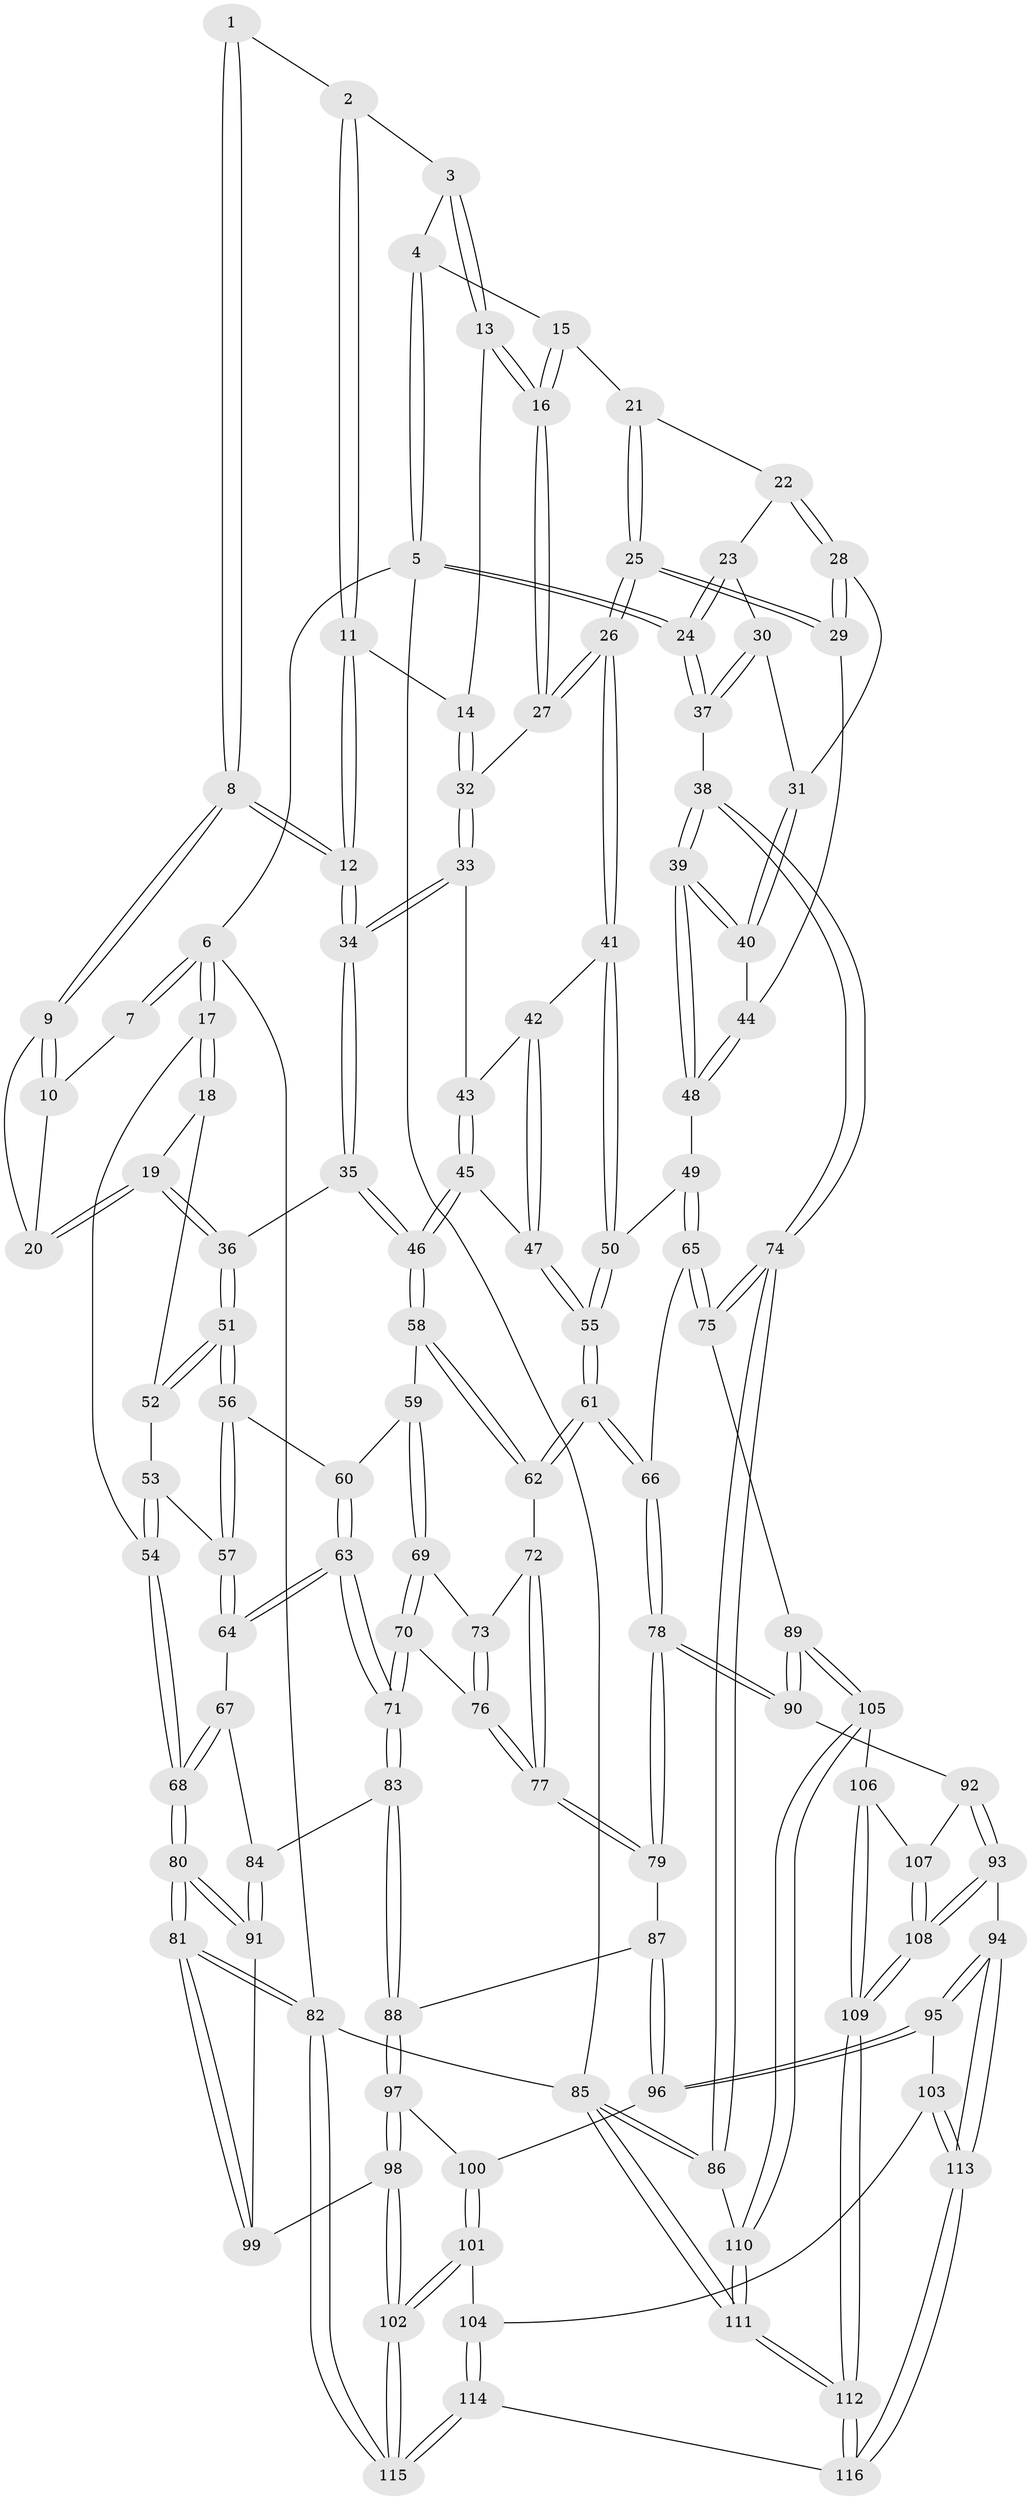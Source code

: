 // Generated by graph-tools (version 1.1) at 2025/27/03/15/25 16:27:57]
// undirected, 116 vertices, 287 edges
graph export_dot {
graph [start="1"]
  node [color=gray90,style=filled];
  1 [pos="+0.3912470998567004+0"];
  2 [pos="+0.5294190867444423+0"];
  3 [pos="+0.6619164208105662+0"];
  4 [pos="+0.6856554479238017+0"];
  5 [pos="+1+0"];
  6 [pos="+0+0"];
  7 [pos="+0.22005224302588247+0"];
  8 [pos="+0.3940584208001081+0.14233967942500958"];
  9 [pos="+0.35214260897233207+0.11941560032418908"];
  10 [pos="+0.2169630944287369+0"];
  11 [pos="+0.510632206485811+0.10976807817391304"];
  12 [pos="+0.39652234554649535+0.1484324079851971"];
  13 [pos="+0.6163480591525395+0.05967629171364605"];
  14 [pos="+0.5496821087815236+0.11336325401373984"];
  15 [pos="+0.7694842678377958+0.046558043508555864"];
  16 [pos="+0.7091252145627304+0.14304126486900773"];
  17 [pos="+0+0.05432332000763545"];
  18 [pos="+0+0.1234340243838761"];
  19 [pos="+0.14657395018199904+0.1393723699434055"];
  20 [pos="+0.21100725148607447+0.049198438750161555"];
  21 [pos="+0.8191534615185565+0.0692669454231424"];
  22 [pos="+0.8522196842265126+0.07571865604794979"];
  23 [pos="+1+0.010979093127544656"];
  24 [pos="+1+0"];
  25 [pos="+0.7835493122962152+0.25057464013175984"];
  26 [pos="+0.7630816018551068+0.25316378792071037"];
  27 [pos="+0.7101790947179087+0.17254358496895772"];
  28 [pos="+0.8626502340481376+0.1979834736469941"];
  29 [pos="+0.7855101752158979+0.2505526661872602"];
  30 [pos="+0.9387964817671346+0.15868651693586996"];
  31 [pos="+0.892164027715087+0.19391465754640802"];
  32 [pos="+0.5944261652104511+0.18409908820193716"];
  33 [pos="+0.565483799701437+0.25219857458766337"];
  34 [pos="+0.376716289157636+0.23634769751858717"];
  35 [pos="+0.3729092711929791+0.2418643802628766"];
  36 [pos="+0.263982359356574+0.28117497708572753"];
  37 [pos="+1+0.38825212248317786"];
  38 [pos="+1+0.4154658792487173"];
  39 [pos="+1+0.410539109019828"];
  40 [pos="+0.9590208004187596+0.2621338468855061"];
  41 [pos="+0.7338648695092107+0.29316557484295186"];
  42 [pos="+0.5967935468546369+0.2830108249232988"];
  43 [pos="+0.5845033872321864+0.27819983725258596"];
  44 [pos="+0.8075700076666451+0.2679487473808546"];
  45 [pos="+0.5492879487961517+0.3401580307273861"];
  46 [pos="+0.4581384581976543+0.3892741824303827"];
  47 [pos="+0.6156455074596958+0.3995211917236638"];
  48 [pos="+0.9851733126119506+0.4176231809915345"];
  49 [pos="+0.970791722076464+0.42474747852935407"];
  50 [pos="+0.7128493743851458+0.43831037512761395"];
  51 [pos="+0.22439969079555694+0.3404865275186577"];
  52 [pos="+0.07631469130418625+0.2956914292346175"];
  53 [pos="+0.03792186901876532+0.383773169045129"];
  54 [pos="+0+0.4305273564105541"];
  55 [pos="+0.6700922989583938+0.4953129626199693"];
  56 [pos="+0.21185488079226017+0.4138501320400064"];
  57 [pos="+0.18035627056133646+0.4466228309338847"];
  58 [pos="+0.46808068018305904+0.4587525565099067"];
  59 [pos="+0.35599484191752384+0.4956722136183686"];
  60 [pos="+0.3364069462025607+0.4898835267350218"];
  61 [pos="+0.6681304284672976+0.4998467572743004"];
  62 [pos="+0.5026601899179749+0.48634278828292665"];
  63 [pos="+0.21769617874380895+0.6662606009804709"];
  64 [pos="+0.12265497746318481+0.5583518561394939"];
  65 [pos="+0.7963272371799722+0.6328556777401066"];
  66 [pos="+0.7113299653972089+0.6157543770901085"];
  67 [pos="+0.04630491826344036+0.5709663248261617"];
  68 [pos="+0+0.5671127937479131"];
  69 [pos="+0.35912883301433735+0.5701547848467174"];
  70 [pos="+0.33316077842740394+0.6478534899974409"];
  71 [pos="+0.23949068951366848+0.7014910668736997"];
  72 [pos="+0.48888078494712045+0.5365633234339682"];
  73 [pos="+0.4200023020220078+0.5884849969155941"];
  74 [pos="+1+0.8306167580419901"];
  75 [pos="+0.9019021571902052+0.7130624299599201"];
  76 [pos="+0.4138639461729106+0.6568881886540012"];
  77 [pos="+0.49159039713298086+0.6952214066834879"];
  78 [pos="+0.6165148992007216+0.7453493004980671"];
  79 [pos="+0.5241721811870944+0.7430545632459464"];
  80 [pos="+0+0.8271868453789487"];
  81 [pos="+0+1"];
  82 [pos="+0+1"];
  83 [pos="+0.2390513254062871+0.7424147367667929"];
  84 [pos="+0.07375571552859593+0.7565344754199883"];
  85 [pos="+1+1"];
  86 [pos="+1+0.8411949181532886"];
  87 [pos="+0.5192415267014203+0.7471917188395554"];
  88 [pos="+0.24153313503900492+0.7498147622451143"];
  89 [pos="+0.7508599019070841+0.8548723539641402"];
  90 [pos="+0.6199692198670311+0.7528503929727196"];
  91 [pos="+0+0.8350233375503743"];
  92 [pos="+0.6098456426032054+0.8551079548714225"];
  93 [pos="+0.5747025882926844+0.9146943964617511"];
  94 [pos="+0.4979337554591142+0.9532168080185183"];
  95 [pos="+0.45711561759367775+0.8589804349162001"];
  96 [pos="+0.45659349017014905+0.8437804609969016"];
  97 [pos="+0.24259109091563205+0.7693525718809894"];
  98 [pos="+0.1424810561732887+0.9135828100974932"];
  99 [pos="+0.1310255385742176+0.9104985145027785"];
  100 [pos="+0.3060299739192135+0.8338495702991706"];
  101 [pos="+0.3250025638963419+0.923626679026637"];
  102 [pos="+0.18843273953831532+1"];
  103 [pos="+0.36870089352524626+0.9421609524602351"];
  104 [pos="+0.3624101592545117+0.9438988653703427"];
  105 [pos="+0.7645106816248625+0.8890545695869155"];
  106 [pos="+0.6673711376440741+0.9146396276433734"];
  107 [pos="+0.6333254473426232+0.8916238283859076"];
  108 [pos="+0.6502502240332728+1"];
  109 [pos="+0.7430909394472056+1"];
  110 [pos="+0.7652789126817319+0.8903575423954977"];
  111 [pos="+0.7520141360994017+1"];
  112 [pos="+0.7463082110868582+1"];
  113 [pos="+0.49190221858411637+0.981889294538475"];
  114 [pos="+0.3942663459157213+1"];
  115 [pos="+0.18574371192386158+1"];
  116 [pos="+0.5144714812256408+1"];
  1 -- 2;
  1 -- 8;
  1 -- 8;
  2 -- 3;
  2 -- 11;
  2 -- 11;
  3 -- 4;
  3 -- 13;
  3 -- 13;
  4 -- 5;
  4 -- 5;
  4 -- 15;
  5 -- 6;
  5 -- 24;
  5 -- 24;
  5 -- 85;
  6 -- 7;
  6 -- 7;
  6 -- 17;
  6 -- 17;
  6 -- 82;
  7 -- 10;
  8 -- 9;
  8 -- 9;
  8 -- 12;
  8 -- 12;
  9 -- 10;
  9 -- 10;
  9 -- 20;
  10 -- 20;
  11 -- 12;
  11 -- 12;
  11 -- 14;
  12 -- 34;
  12 -- 34;
  13 -- 14;
  13 -- 16;
  13 -- 16;
  14 -- 32;
  14 -- 32;
  15 -- 16;
  15 -- 16;
  15 -- 21;
  16 -- 27;
  16 -- 27;
  17 -- 18;
  17 -- 18;
  17 -- 54;
  18 -- 19;
  18 -- 52;
  19 -- 20;
  19 -- 20;
  19 -- 36;
  19 -- 36;
  21 -- 22;
  21 -- 25;
  21 -- 25;
  22 -- 23;
  22 -- 28;
  22 -- 28;
  23 -- 24;
  23 -- 24;
  23 -- 30;
  24 -- 37;
  24 -- 37;
  25 -- 26;
  25 -- 26;
  25 -- 29;
  25 -- 29;
  26 -- 27;
  26 -- 27;
  26 -- 41;
  26 -- 41;
  27 -- 32;
  28 -- 29;
  28 -- 29;
  28 -- 31;
  29 -- 44;
  30 -- 31;
  30 -- 37;
  30 -- 37;
  31 -- 40;
  31 -- 40;
  32 -- 33;
  32 -- 33;
  33 -- 34;
  33 -- 34;
  33 -- 43;
  34 -- 35;
  34 -- 35;
  35 -- 36;
  35 -- 46;
  35 -- 46;
  36 -- 51;
  36 -- 51;
  37 -- 38;
  38 -- 39;
  38 -- 39;
  38 -- 74;
  38 -- 74;
  39 -- 40;
  39 -- 40;
  39 -- 48;
  39 -- 48;
  40 -- 44;
  41 -- 42;
  41 -- 50;
  41 -- 50;
  42 -- 43;
  42 -- 47;
  42 -- 47;
  43 -- 45;
  43 -- 45;
  44 -- 48;
  44 -- 48;
  45 -- 46;
  45 -- 46;
  45 -- 47;
  46 -- 58;
  46 -- 58;
  47 -- 55;
  47 -- 55;
  48 -- 49;
  49 -- 50;
  49 -- 65;
  49 -- 65;
  50 -- 55;
  50 -- 55;
  51 -- 52;
  51 -- 52;
  51 -- 56;
  51 -- 56;
  52 -- 53;
  53 -- 54;
  53 -- 54;
  53 -- 57;
  54 -- 68;
  54 -- 68;
  55 -- 61;
  55 -- 61;
  56 -- 57;
  56 -- 57;
  56 -- 60;
  57 -- 64;
  57 -- 64;
  58 -- 59;
  58 -- 62;
  58 -- 62;
  59 -- 60;
  59 -- 69;
  59 -- 69;
  60 -- 63;
  60 -- 63;
  61 -- 62;
  61 -- 62;
  61 -- 66;
  61 -- 66;
  62 -- 72;
  63 -- 64;
  63 -- 64;
  63 -- 71;
  63 -- 71;
  64 -- 67;
  65 -- 66;
  65 -- 75;
  65 -- 75;
  66 -- 78;
  66 -- 78;
  67 -- 68;
  67 -- 68;
  67 -- 84;
  68 -- 80;
  68 -- 80;
  69 -- 70;
  69 -- 70;
  69 -- 73;
  70 -- 71;
  70 -- 71;
  70 -- 76;
  71 -- 83;
  71 -- 83;
  72 -- 73;
  72 -- 77;
  72 -- 77;
  73 -- 76;
  73 -- 76;
  74 -- 75;
  74 -- 75;
  74 -- 86;
  74 -- 86;
  75 -- 89;
  76 -- 77;
  76 -- 77;
  77 -- 79;
  77 -- 79;
  78 -- 79;
  78 -- 79;
  78 -- 90;
  78 -- 90;
  79 -- 87;
  80 -- 81;
  80 -- 81;
  80 -- 91;
  80 -- 91;
  81 -- 82;
  81 -- 82;
  81 -- 99;
  81 -- 99;
  82 -- 115;
  82 -- 115;
  82 -- 85;
  83 -- 84;
  83 -- 88;
  83 -- 88;
  84 -- 91;
  84 -- 91;
  85 -- 86;
  85 -- 86;
  85 -- 111;
  85 -- 111;
  86 -- 110;
  87 -- 88;
  87 -- 96;
  87 -- 96;
  88 -- 97;
  88 -- 97;
  89 -- 90;
  89 -- 90;
  89 -- 105;
  89 -- 105;
  90 -- 92;
  91 -- 99;
  92 -- 93;
  92 -- 93;
  92 -- 107;
  93 -- 94;
  93 -- 108;
  93 -- 108;
  94 -- 95;
  94 -- 95;
  94 -- 113;
  94 -- 113;
  95 -- 96;
  95 -- 96;
  95 -- 103;
  96 -- 100;
  97 -- 98;
  97 -- 98;
  97 -- 100;
  98 -- 99;
  98 -- 102;
  98 -- 102;
  100 -- 101;
  100 -- 101;
  101 -- 102;
  101 -- 102;
  101 -- 104;
  102 -- 115;
  102 -- 115;
  103 -- 104;
  103 -- 113;
  103 -- 113;
  104 -- 114;
  104 -- 114;
  105 -- 106;
  105 -- 110;
  105 -- 110;
  106 -- 107;
  106 -- 109;
  106 -- 109;
  107 -- 108;
  107 -- 108;
  108 -- 109;
  108 -- 109;
  109 -- 112;
  109 -- 112;
  110 -- 111;
  110 -- 111;
  111 -- 112;
  111 -- 112;
  112 -- 116;
  112 -- 116;
  113 -- 116;
  113 -- 116;
  114 -- 115;
  114 -- 115;
  114 -- 116;
}
